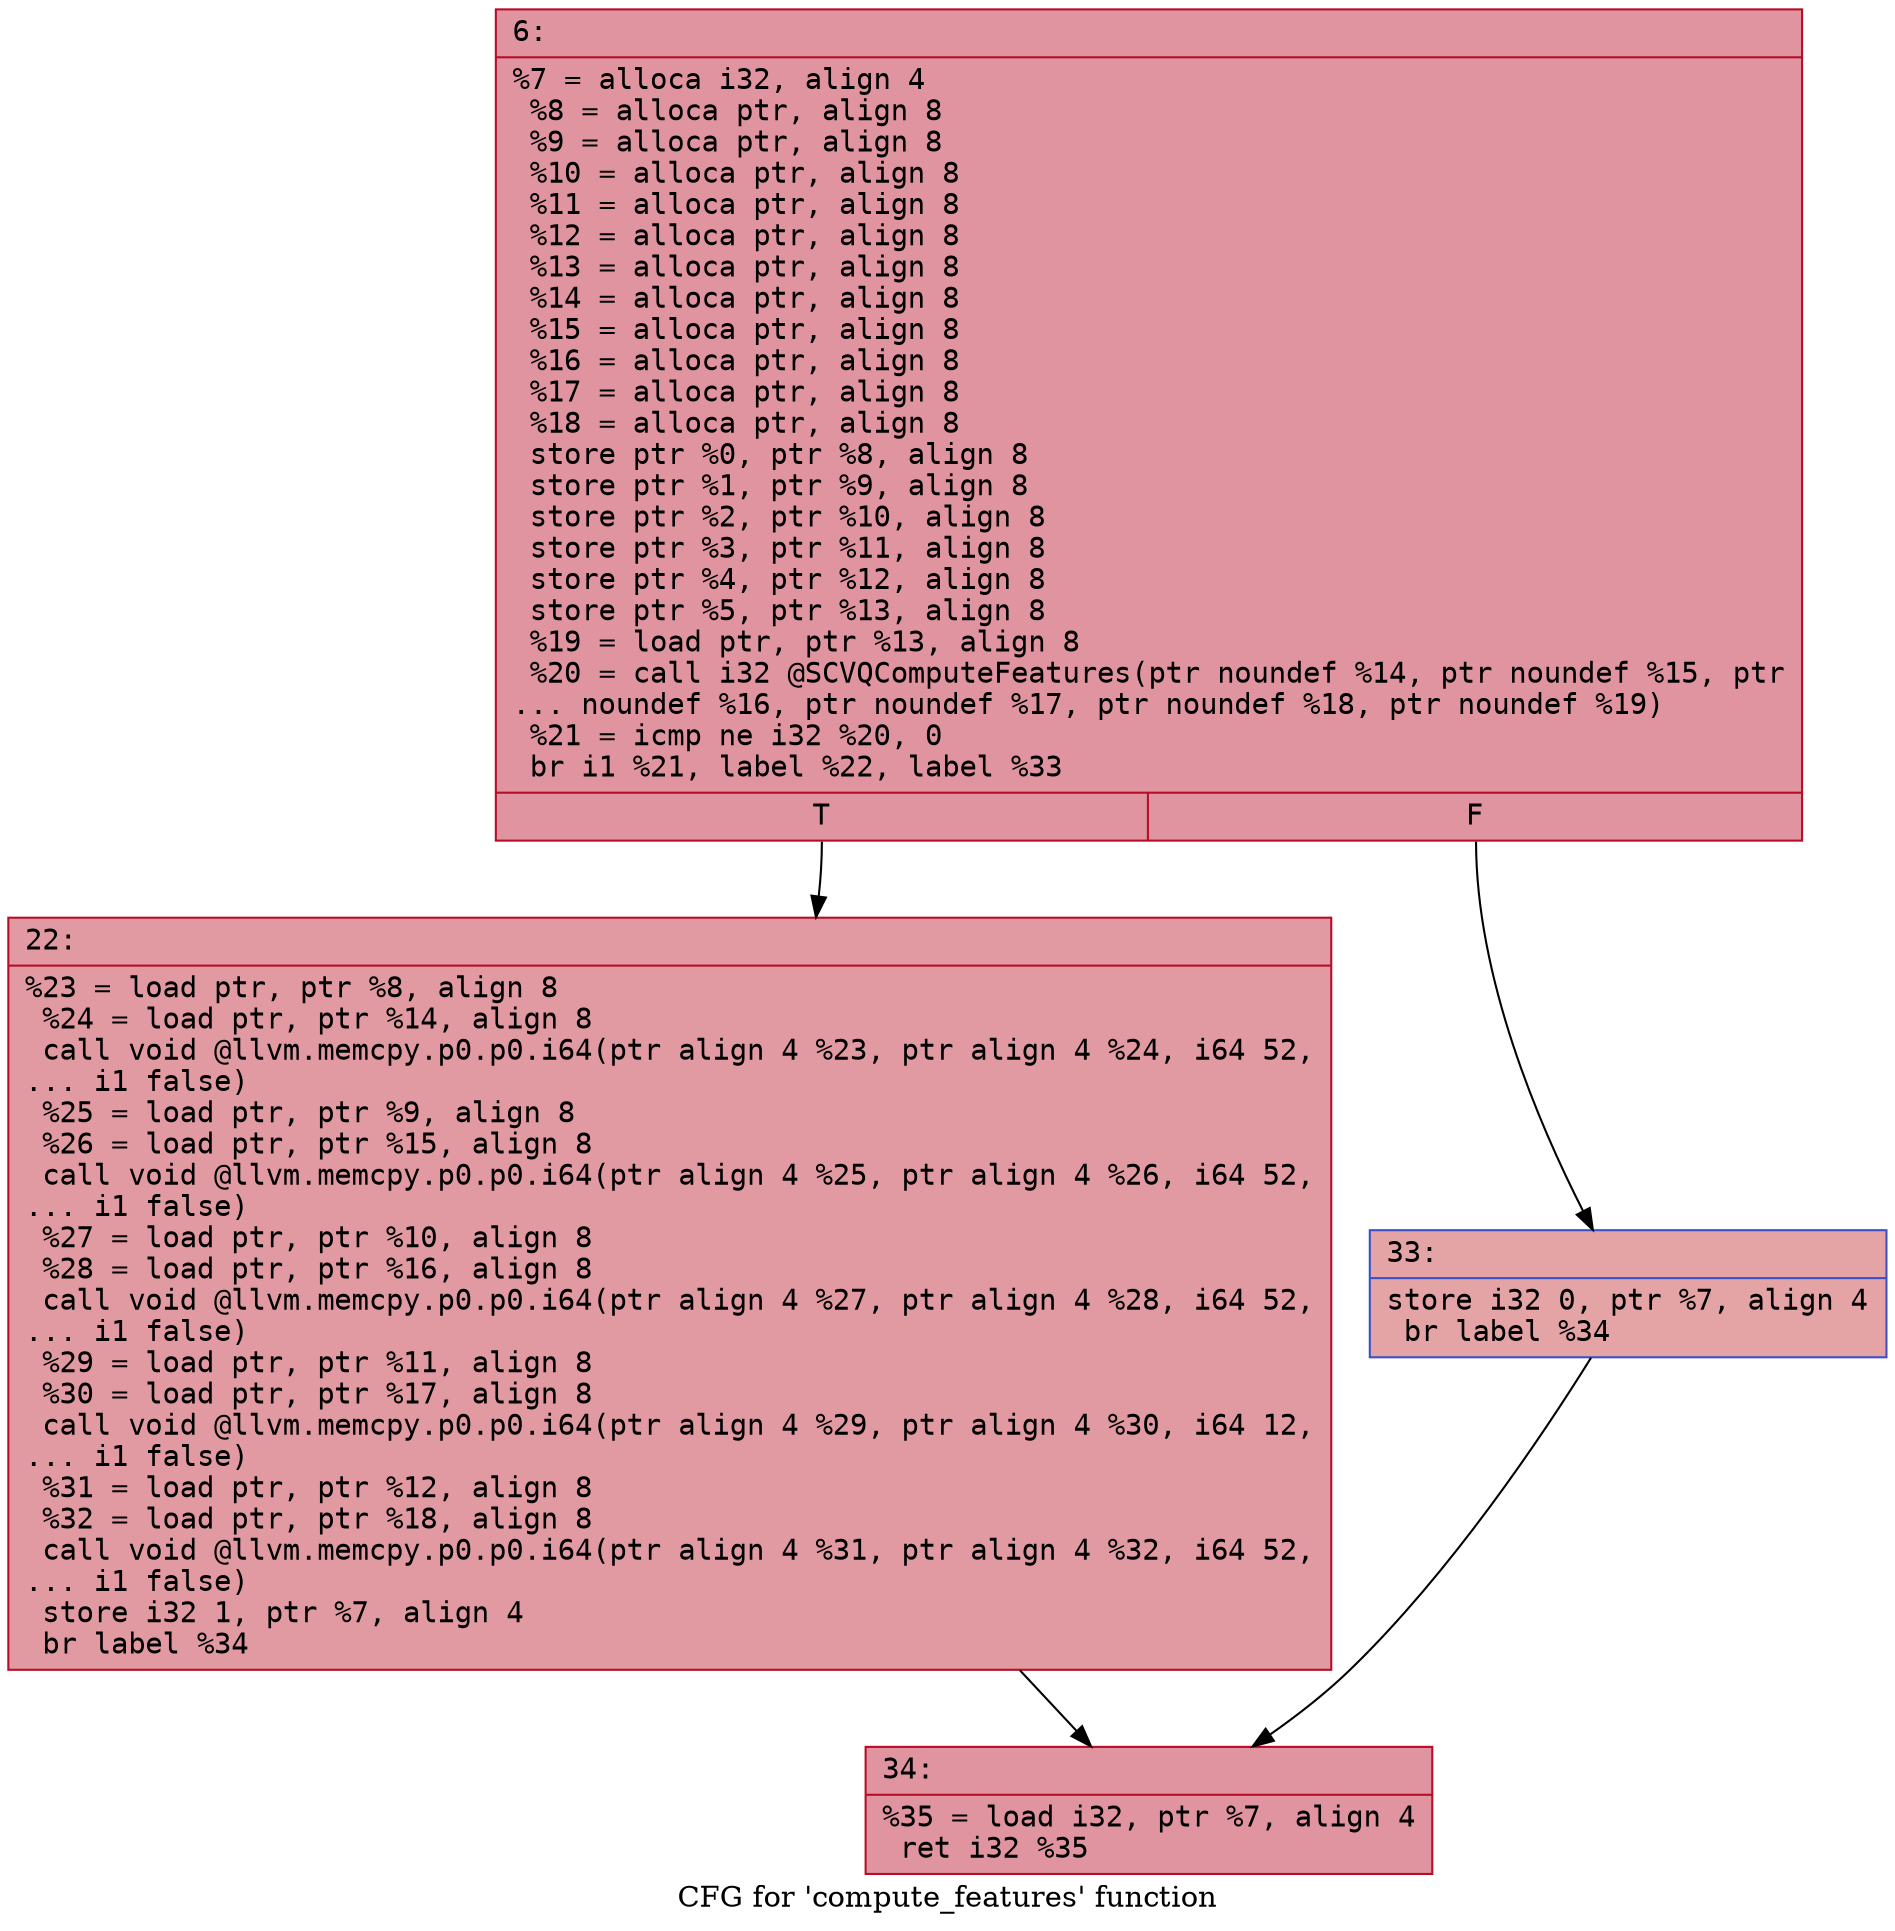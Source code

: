 digraph "CFG for 'compute_features' function" {
	label="CFG for 'compute_features' function";

	Node0x6000008a3250 [shape=record,color="#b70d28ff", style=filled, fillcolor="#b70d2870" fontname="Courier",label="{6:\l|  %7 = alloca i32, align 4\l  %8 = alloca ptr, align 8\l  %9 = alloca ptr, align 8\l  %10 = alloca ptr, align 8\l  %11 = alloca ptr, align 8\l  %12 = alloca ptr, align 8\l  %13 = alloca ptr, align 8\l  %14 = alloca ptr, align 8\l  %15 = alloca ptr, align 8\l  %16 = alloca ptr, align 8\l  %17 = alloca ptr, align 8\l  %18 = alloca ptr, align 8\l  store ptr %0, ptr %8, align 8\l  store ptr %1, ptr %9, align 8\l  store ptr %2, ptr %10, align 8\l  store ptr %3, ptr %11, align 8\l  store ptr %4, ptr %12, align 8\l  store ptr %5, ptr %13, align 8\l  %19 = load ptr, ptr %13, align 8\l  %20 = call i32 @SCVQComputeFeatures(ptr noundef %14, ptr noundef %15, ptr\l... noundef %16, ptr noundef %17, ptr noundef %18, ptr noundef %19)\l  %21 = icmp ne i32 %20, 0\l  br i1 %21, label %22, label %33\l|{<s0>T|<s1>F}}"];
	Node0x6000008a3250:s0 -> Node0x6000008a32a0[tooltip="6 -> 22\nProbability 62.50%" ];
	Node0x6000008a3250:s1 -> Node0x6000008a32f0[tooltip="6 -> 33\nProbability 37.50%" ];
	Node0x6000008a32a0 [shape=record,color="#b70d28ff", style=filled, fillcolor="#bb1b2c70" fontname="Courier",label="{22:\l|  %23 = load ptr, ptr %8, align 8\l  %24 = load ptr, ptr %14, align 8\l  call void @llvm.memcpy.p0.p0.i64(ptr align 4 %23, ptr align 4 %24, i64 52,\l... i1 false)\l  %25 = load ptr, ptr %9, align 8\l  %26 = load ptr, ptr %15, align 8\l  call void @llvm.memcpy.p0.p0.i64(ptr align 4 %25, ptr align 4 %26, i64 52,\l... i1 false)\l  %27 = load ptr, ptr %10, align 8\l  %28 = load ptr, ptr %16, align 8\l  call void @llvm.memcpy.p0.p0.i64(ptr align 4 %27, ptr align 4 %28, i64 52,\l... i1 false)\l  %29 = load ptr, ptr %11, align 8\l  %30 = load ptr, ptr %17, align 8\l  call void @llvm.memcpy.p0.p0.i64(ptr align 4 %29, ptr align 4 %30, i64 12,\l... i1 false)\l  %31 = load ptr, ptr %12, align 8\l  %32 = load ptr, ptr %18, align 8\l  call void @llvm.memcpy.p0.p0.i64(ptr align 4 %31, ptr align 4 %32, i64 52,\l... i1 false)\l  store i32 1, ptr %7, align 4\l  br label %34\l}"];
	Node0x6000008a32a0 -> Node0x6000008a3340[tooltip="22 -> 34\nProbability 100.00%" ];
	Node0x6000008a32f0 [shape=record,color="#3d50c3ff", style=filled, fillcolor="#c32e3170" fontname="Courier",label="{33:\l|  store i32 0, ptr %7, align 4\l  br label %34\l}"];
	Node0x6000008a32f0 -> Node0x6000008a3340[tooltip="33 -> 34\nProbability 100.00%" ];
	Node0x6000008a3340 [shape=record,color="#b70d28ff", style=filled, fillcolor="#b70d2870" fontname="Courier",label="{34:\l|  %35 = load i32, ptr %7, align 4\l  ret i32 %35\l}"];
}
